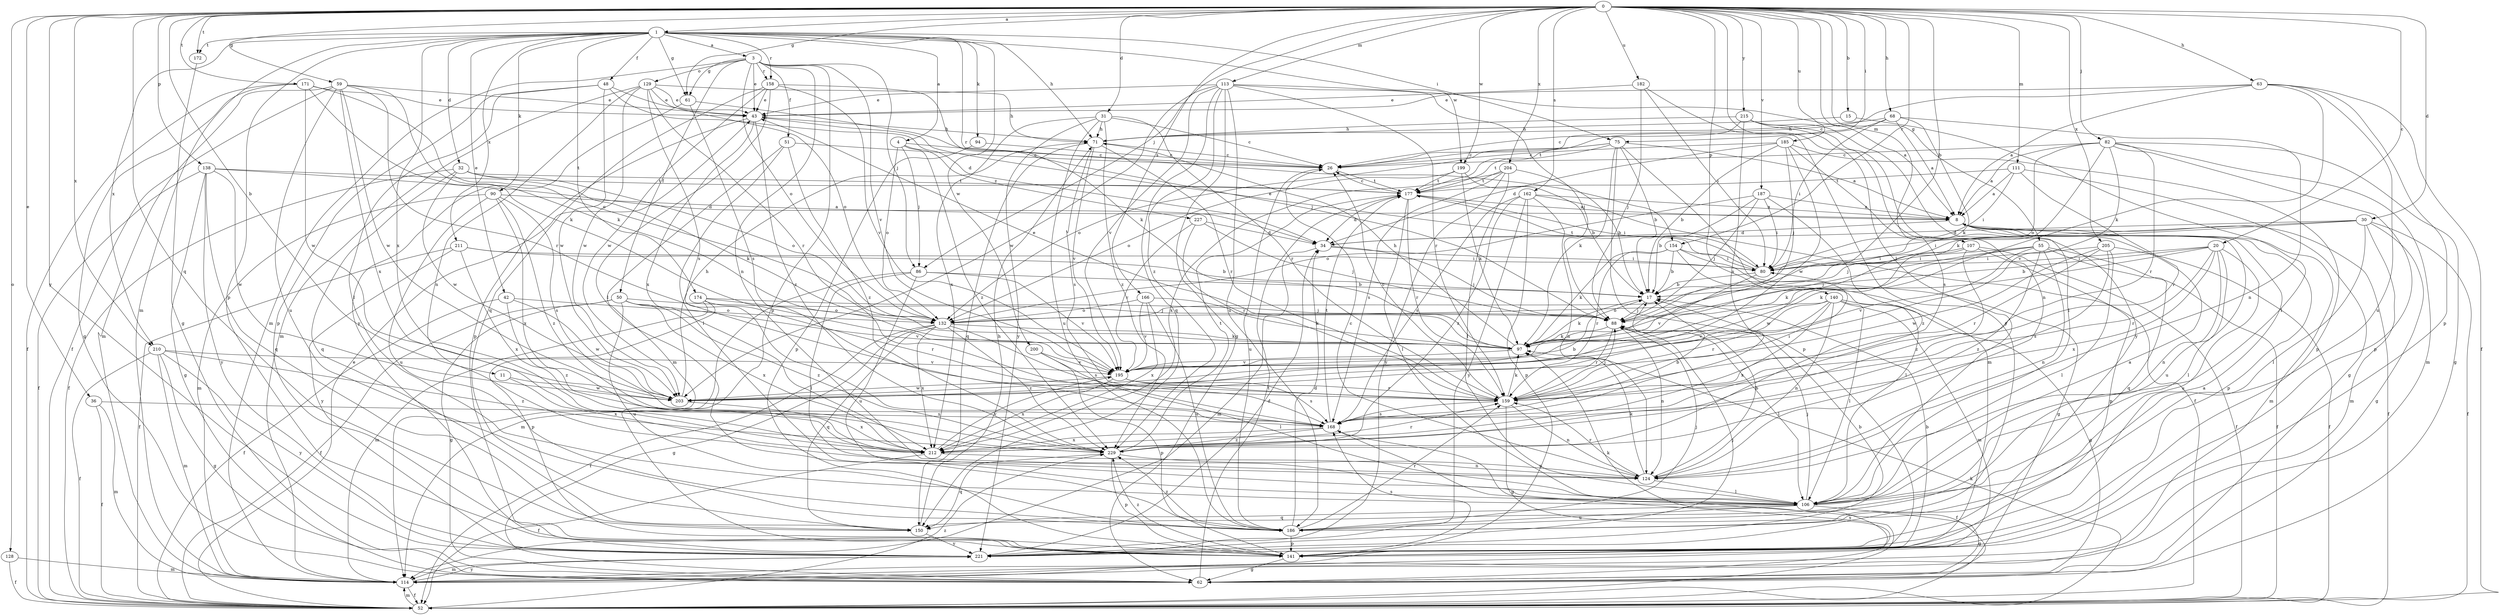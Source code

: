 strict digraph  {
0;
1;
3;
4;
8;
11;
15;
17;
20;
26;
30;
31;
32;
34;
36;
42;
43;
48;
50;
51;
52;
55;
59;
61;
62;
63;
68;
71;
75;
80;
82;
86;
88;
90;
94;
97;
106;
107;
111;
113;
114;
124;
128;
129;
132;
138;
140;
141;
150;
154;
158;
159;
162;
166;
168;
171;
172;
174;
177;
182;
185;
186;
187;
195;
199;
200;
203;
204;
205;
210;
211;
212;
215;
221;
227;
229;
0 -> 1  [label=a];
0 -> 11  [label=b];
0 -> 15  [label=b];
0 -> 17  [label=b];
0 -> 20  [label=c];
0 -> 30  [label=d];
0 -> 31  [label=d];
0 -> 36  [label=e];
0 -> 55  [label=g];
0 -> 59  [label=g];
0 -> 61  [label=g];
0 -> 63  [label=h];
0 -> 68  [label=h];
0 -> 75  [label=i];
0 -> 82  [label=j];
0 -> 86  [label=j];
0 -> 106  [label=l];
0 -> 107  [label=m];
0 -> 111  [label=m];
0 -> 113  [label=m];
0 -> 128  [label=o];
0 -> 138  [label=p];
0 -> 140  [label=p];
0 -> 150  [label=q];
0 -> 154  [label=r];
0 -> 162  [label=s];
0 -> 166  [label=s];
0 -> 171  [label=t];
0 -> 172  [label=t];
0 -> 182  [label=u];
0 -> 185  [label=u];
0 -> 187  [label=v];
0 -> 199  [label=w];
0 -> 204  [label=x];
0 -> 205  [label=x];
0 -> 210  [label=x];
0 -> 215  [label=y];
0 -> 221  [label=y];
1 -> 3  [label=a];
1 -> 4  [label=a];
1 -> 32  [label=d];
1 -> 42  [label=e];
1 -> 48  [label=f];
1 -> 61  [label=g];
1 -> 71  [label=h];
1 -> 75  [label=i];
1 -> 90  [label=k];
1 -> 94  [label=k];
1 -> 114  [label=m];
1 -> 141  [label=p];
1 -> 154  [label=r];
1 -> 158  [label=r];
1 -> 172  [label=t];
1 -> 174  [label=t];
1 -> 199  [label=w];
1 -> 200  [label=w];
1 -> 210  [label=x];
1 -> 211  [label=x];
1 -> 212  [label=x];
3 -> 43  [label=e];
3 -> 50  [label=f];
3 -> 51  [label=f];
3 -> 61  [label=g];
3 -> 86  [label=j];
3 -> 114  [label=m];
3 -> 124  [label=n];
3 -> 129  [label=o];
3 -> 132  [label=o];
3 -> 141  [label=p];
3 -> 158  [label=r];
3 -> 195  [label=v];
4 -> 26  [label=c];
4 -> 86  [label=j];
4 -> 132  [label=o];
4 -> 227  [label=z];
4 -> 229  [label=z];
8 -> 34  [label=d];
8 -> 52  [label=f];
8 -> 114  [label=m];
8 -> 141  [label=p];
8 -> 186  [label=u];
11 -> 203  [label=w];
11 -> 212  [label=x];
15 -> 71  [label=h];
15 -> 106  [label=l];
17 -> 88  [label=j];
17 -> 97  [label=k];
20 -> 17  [label=b];
20 -> 80  [label=i];
20 -> 97  [label=k];
20 -> 106  [label=l];
20 -> 124  [label=n];
20 -> 159  [label=r];
20 -> 186  [label=u];
20 -> 212  [label=x];
26 -> 177  [label=t];
26 -> 186  [label=u];
30 -> 34  [label=d];
30 -> 52  [label=f];
30 -> 62  [label=g];
30 -> 80  [label=i];
30 -> 88  [label=j];
30 -> 106  [label=l];
30 -> 114  [label=m];
31 -> 26  [label=c];
31 -> 71  [label=h];
31 -> 159  [label=r];
31 -> 186  [label=u];
31 -> 212  [label=x];
31 -> 221  [label=y];
31 -> 229  [label=z];
32 -> 52  [label=f];
32 -> 97  [label=k];
32 -> 132  [label=o];
32 -> 150  [label=q];
32 -> 177  [label=t];
32 -> 203  [label=w];
34 -> 80  [label=i];
34 -> 88  [label=j];
34 -> 114  [label=m];
36 -> 52  [label=f];
36 -> 114  [label=m];
36 -> 168  [label=s];
42 -> 52  [label=f];
42 -> 132  [label=o];
42 -> 203  [label=w];
42 -> 229  [label=z];
43 -> 71  [label=h];
43 -> 141  [label=p];
43 -> 212  [label=x];
43 -> 229  [label=z];
48 -> 34  [label=d];
48 -> 43  [label=e];
48 -> 106  [label=l];
48 -> 141  [label=p];
48 -> 203  [label=w];
50 -> 52  [label=f];
50 -> 62  [label=g];
50 -> 88  [label=j];
50 -> 186  [label=u];
50 -> 195  [label=v];
50 -> 212  [label=x];
50 -> 229  [label=z];
51 -> 26  [label=c];
51 -> 106  [label=l];
51 -> 114  [label=m];
51 -> 229  [label=z];
52 -> 43  [label=e];
52 -> 97  [label=k];
52 -> 114  [label=m];
52 -> 168  [label=s];
52 -> 229  [label=z];
55 -> 52  [label=f];
55 -> 80  [label=i];
55 -> 88  [label=j];
55 -> 97  [label=k];
55 -> 124  [label=n];
55 -> 150  [label=q];
55 -> 195  [label=v];
55 -> 229  [label=z];
59 -> 43  [label=e];
59 -> 52  [label=f];
59 -> 97  [label=k];
59 -> 114  [label=m];
59 -> 159  [label=r];
59 -> 186  [label=u];
59 -> 203  [label=w];
59 -> 212  [label=x];
61 -> 88  [label=j];
61 -> 168  [label=s];
61 -> 221  [label=y];
62 -> 177  [label=t];
63 -> 8  [label=a];
63 -> 26  [label=c];
63 -> 43  [label=e];
63 -> 52  [label=f];
63 -> 97  [label=k];
63 -> 141  [label=p];
63 -> 186  [label=u];
68 -> 8  [label=a];
68 -> 71  [label=h];
68 -> 80  [label=i];
68 -> 97  [label=k];
68 -> 124  [label=n];
68 -> 177  [label=t];
71 -> 26  [label=c];
71 -> 150  [label=q];
71 -> 159  [label=r];
71 -> 168  [label=s];
71 -> 195  [label=v];
75 -> 8  [label=a];
75 -> 17  [label=b];
75 -> 26  [label=c];
75 -> 97  [label=k];
75 -> 114  [label=m];
75 -> 132  [label=o];
75 -> 141  [label=p];
75 -> 177  [label=t];
80 -> 17  [label=b];
80 -> 43  [label=e];
80 -> 177  [label=t];
80 -> 195  [label=v];
82 -> 8  [label=a];
82 -> 26  [label=c];
82 -> 62  [label=g];
82 -> 97  [label=k];
82 -> 114  [label=m];
82 -> 132  [label=o];
82 -> 141  [label=p];
82 -> 159  [label=r];
82 -> 195  [label=v];
86 -> 17  [label=b];
86 -> 106  [label=l];
86 -> 114  [label=m];
86 -> 186  [label=u];
86 -> 195  [label=v];
88 -> 97  [label=k];
88 -> 106  [label=l];
88 -> 124  [label=n];
88 -> 159  [label=r];
90 -> 8  [label=a];
90 -> 114  [label=m];
90 -> 168  [label=s];
90 -> 186  [label=u];
90 -> 212  [label=x];
90 -> 229  [label=z];
94 -> 26  [label=c];
94 -> 141  [label=p];
97 -> 43  [label=e];
97 -> 71  [label=h];
97 -> 195  [label=v];
106 -> 8  [label=a];
106 -> 62  [label=g];
106 -> 88  [label=j];
106 -> 150  [label=q];
106 -> 186  [label=u];
107 -> 52  [label=f];
107 -> 80  [label=i];
107 -> 141  [label=p];
107 -> 203  [label=w];
107 -> 229  [label=z];
111 -> 8  [label=a];
111 -> 62  [label=g];
111 -> 80  [label=i];
111 -> 159  [label=r];
111 -> 177  [label=t];
113 -> 8  [label=a];
113 -> 43  [label=e];
113 -> 62  [label=g];
113 -> 88  [label=j];
113 -> 150  [label=q];
113 -> 159  [label=r];
113 -> 186  [label=u];
113 -> 195  [label=v];
113 -> 203  [label=w];
113 -> 229  [label=z];
114 -> 52  [label=f];
114 -> 221  [label=y];
124 -> 17  [label=b];
124 -> 26  [label=c];
124 -> 97  [label=k];
124 -> 106  [label=l];
124 -> 159  [label=r];
128 -> 52  [label=f];
128 -> 114  [label=m];
129 -> 43  [label=e];
129 -> 71  [label=h];
129 -> 114  [label=m];
129 -> 124  [label=n];
129 -> 132  [label=o];
129 -> 159  [label=r];
129 -> 168  [label=s];
129 -> 203  [label=w];
132 -> 52  [label=f];
132 -> 62  [label=g];
132 -> 97  [label=k];
132 -> 150  [label=q];
132 -> 168  [label=s];
132 -> 212  [label=x];
132 -> 229  [label=z];
138 -> 34  [label=d];
138 -> 52  [label=f];
138 -> 62  [label=g];
138 -> 150  [label=q];
138 -> 177  [label=t];
138 -> 203  [label=w];
138 -> 221  [label=y];
140 -> 62  [label=g];
140 -> 106  [label=l];
140 -> 114  [label=m];
140 -> 124  [label=n];
140 -> 132  [label=o];
140 -> 159  [label=r];
140 -> 195  [label=v];
140 -> 212  [label=x];
141 -> 17  [label=b];
141 -> 62  [label=g];
141 -> 97  [label=k];
141 -> 168  [label=s];
141 -> 229  [label=z];
150 -> 71  [label=h];
150 -> 221  [label=y];
154 -> 17  [label=b];
154 -> 62  [label=g];
154 -> 80  [label=i];
154 -> 97  [label=k];
154 -> 106  [label=l];
154 -> 159  [label=r];
158 -> 43  [label=e];
158 -> 97  [label=k];
158 -> 106  [label=l];
158 -> 150  [label=q];
158 -> 195  [label=v];
158 -> 203  [label=w];
159 -> 26  [label=c];
159 -> 62  [label=g];
159 -> 80  [label=i];
159 -> 88  [label=j];
159 -> 97  [label=k];
159 -> 124  [label=n];
159 -> 168  [label=s];
162 -> 8  [label=a];
162 -> 52  [label=f];
162 -> 124  [label=n];
162 -> 141  [label=p];
162 -> 168  [label=s];
162 -> 221  [label=y];
162 -> 229  [label=z];
166 -> 97  [label=k];
166 -> 132  [label=o];
166 -> 186  [label=u];
166 -> 195  [label=v];
166 -> 212  [label=x];
168 -> 17  [label=b];
168 -> 52  [label=f];
168 -> 177  [label=t];
168 -> 212  [label=x];
168 -> 229  [label=z];
171 -> 43  [label=e];
171 -> 52  [label=f];
171 -> 62  [label=g];
171 -> 97  [label=k];
171 -> 132  [label=o];
171 -> 203  [label=w];
172 -> 62  [label=g];
174 -> 88  [label=j];
174 -> 114  [label=m];
174 -> 132  [label=o];
174 -> 141  [label=p];
174 -> 159  [label=r];
177 -> 8  [label=a];
177 -> 26  [label=c];
177 -> 34  [label=d];
177 -> 80  [label=i];
177 -> 106  [label=l];
177 -> 159  [label=r];
182 -> 43  [label=e];
182 -> 80  [label=i];
182 -> 88  [label=j];
182 -> 221  [label=y];
185 -> 17  [label=b];
185 -> 26  [label=c];
185 -> 34  [label=d];
185 -> 88  [label=j];
185 -> 141  [label=p];
185 -> 168  [label=s];
185 -> 203  [label=w];
186 -> 34  [label=d];
186 -> 88  [label=j];
186 -> 141  [label=p];
186 -> 159  [label=r];
186 -> 229  [label=z];
187 -> 8  [label=a];
187 -> 17  [label=b];
187 -> 80  [label=i];
187 -> 88  [label=j];
187 -> 132  [label=o];
187 -> 229  [label=z];
195 -> 159  [label=r];
195 -> 168  [label=s];
195 -> 203  [label=w];
195 -> 212  [label=x];
199 -> 17  [label=b];
199 -> 97  [label=k];
199 -> 132  [label=o];
199 -> 177  [label=t];
200 -> 106  [label=l];
200 -> 141  [label=p];
200 -> 195  [label=v];
203 -> 17  [label=b];
203 -> 71  [label=h];
203 -> 212  [label=x];
204 -> 17  [label=b];
204 -> 106  [label=l];
204 -> 168  [label=s];
204 -> 177  [label=t];
204 -> 212  [label=x];
204 -> 221  [label=y];
205 -> 52  [label=f];
205 -> 80  [label=i];
205 -> 106  [label=l];
205 -> 159  [label=r];
205 -> 168  [label=s];
205 -> 203  [label=w];
210 -> 52  [label=f];
210 -> 62  [label=g];
210 -> 114  [label=m];
210 -> 195  [label=v];
210 -> 221  [label=y];
210 -> 229  [label=z];
211 -> 17  [label=b];
211 -> 52  [label=f];
211 -> 80  [label=i];
211 -> 212  [label=x];
211 -> 221  [label=y];
212 -> 52  [label=f];
212 -> 124  [label=n];
212 -> 159  [label=r];
212 -> 195  [label=v];
215 -> 26  [label=c];
215 -> 71  [label=h];
215 -> 106  [label=l];
215 -> 124  [label=n];
215 -> 168  [label=s];
215 -> 221  [label=y];
221 -> 8  [label=a];
221 -> 17  [label=b];
221 -> 34  [label=d];
221 -> 88  [label=j];
221 -> 114  [label=m];
227 -> 34  [label=d];
227 -> 88  [label=j];
227 -> 159  [label=r];
227 -> 195  [label=v];
229 -> 124  [label=n];
229 -> 141  [label=p];
229 -> 150  [label=q];
229 -> 177  [label=t];
}
